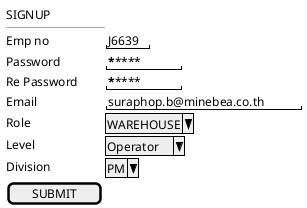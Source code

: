 @startsalt
{
SIGNUP
---
  Emp no    | "J6639"
  Password | "*********"
  Re Password | "*********"
  Email | "suraphop.b@minebea.co.th"
  Role | ^WAREHOUSE^
  Level | ^Operator^
  Division | ^PM^
  [  SUBMIT   ]
}
@endsalt